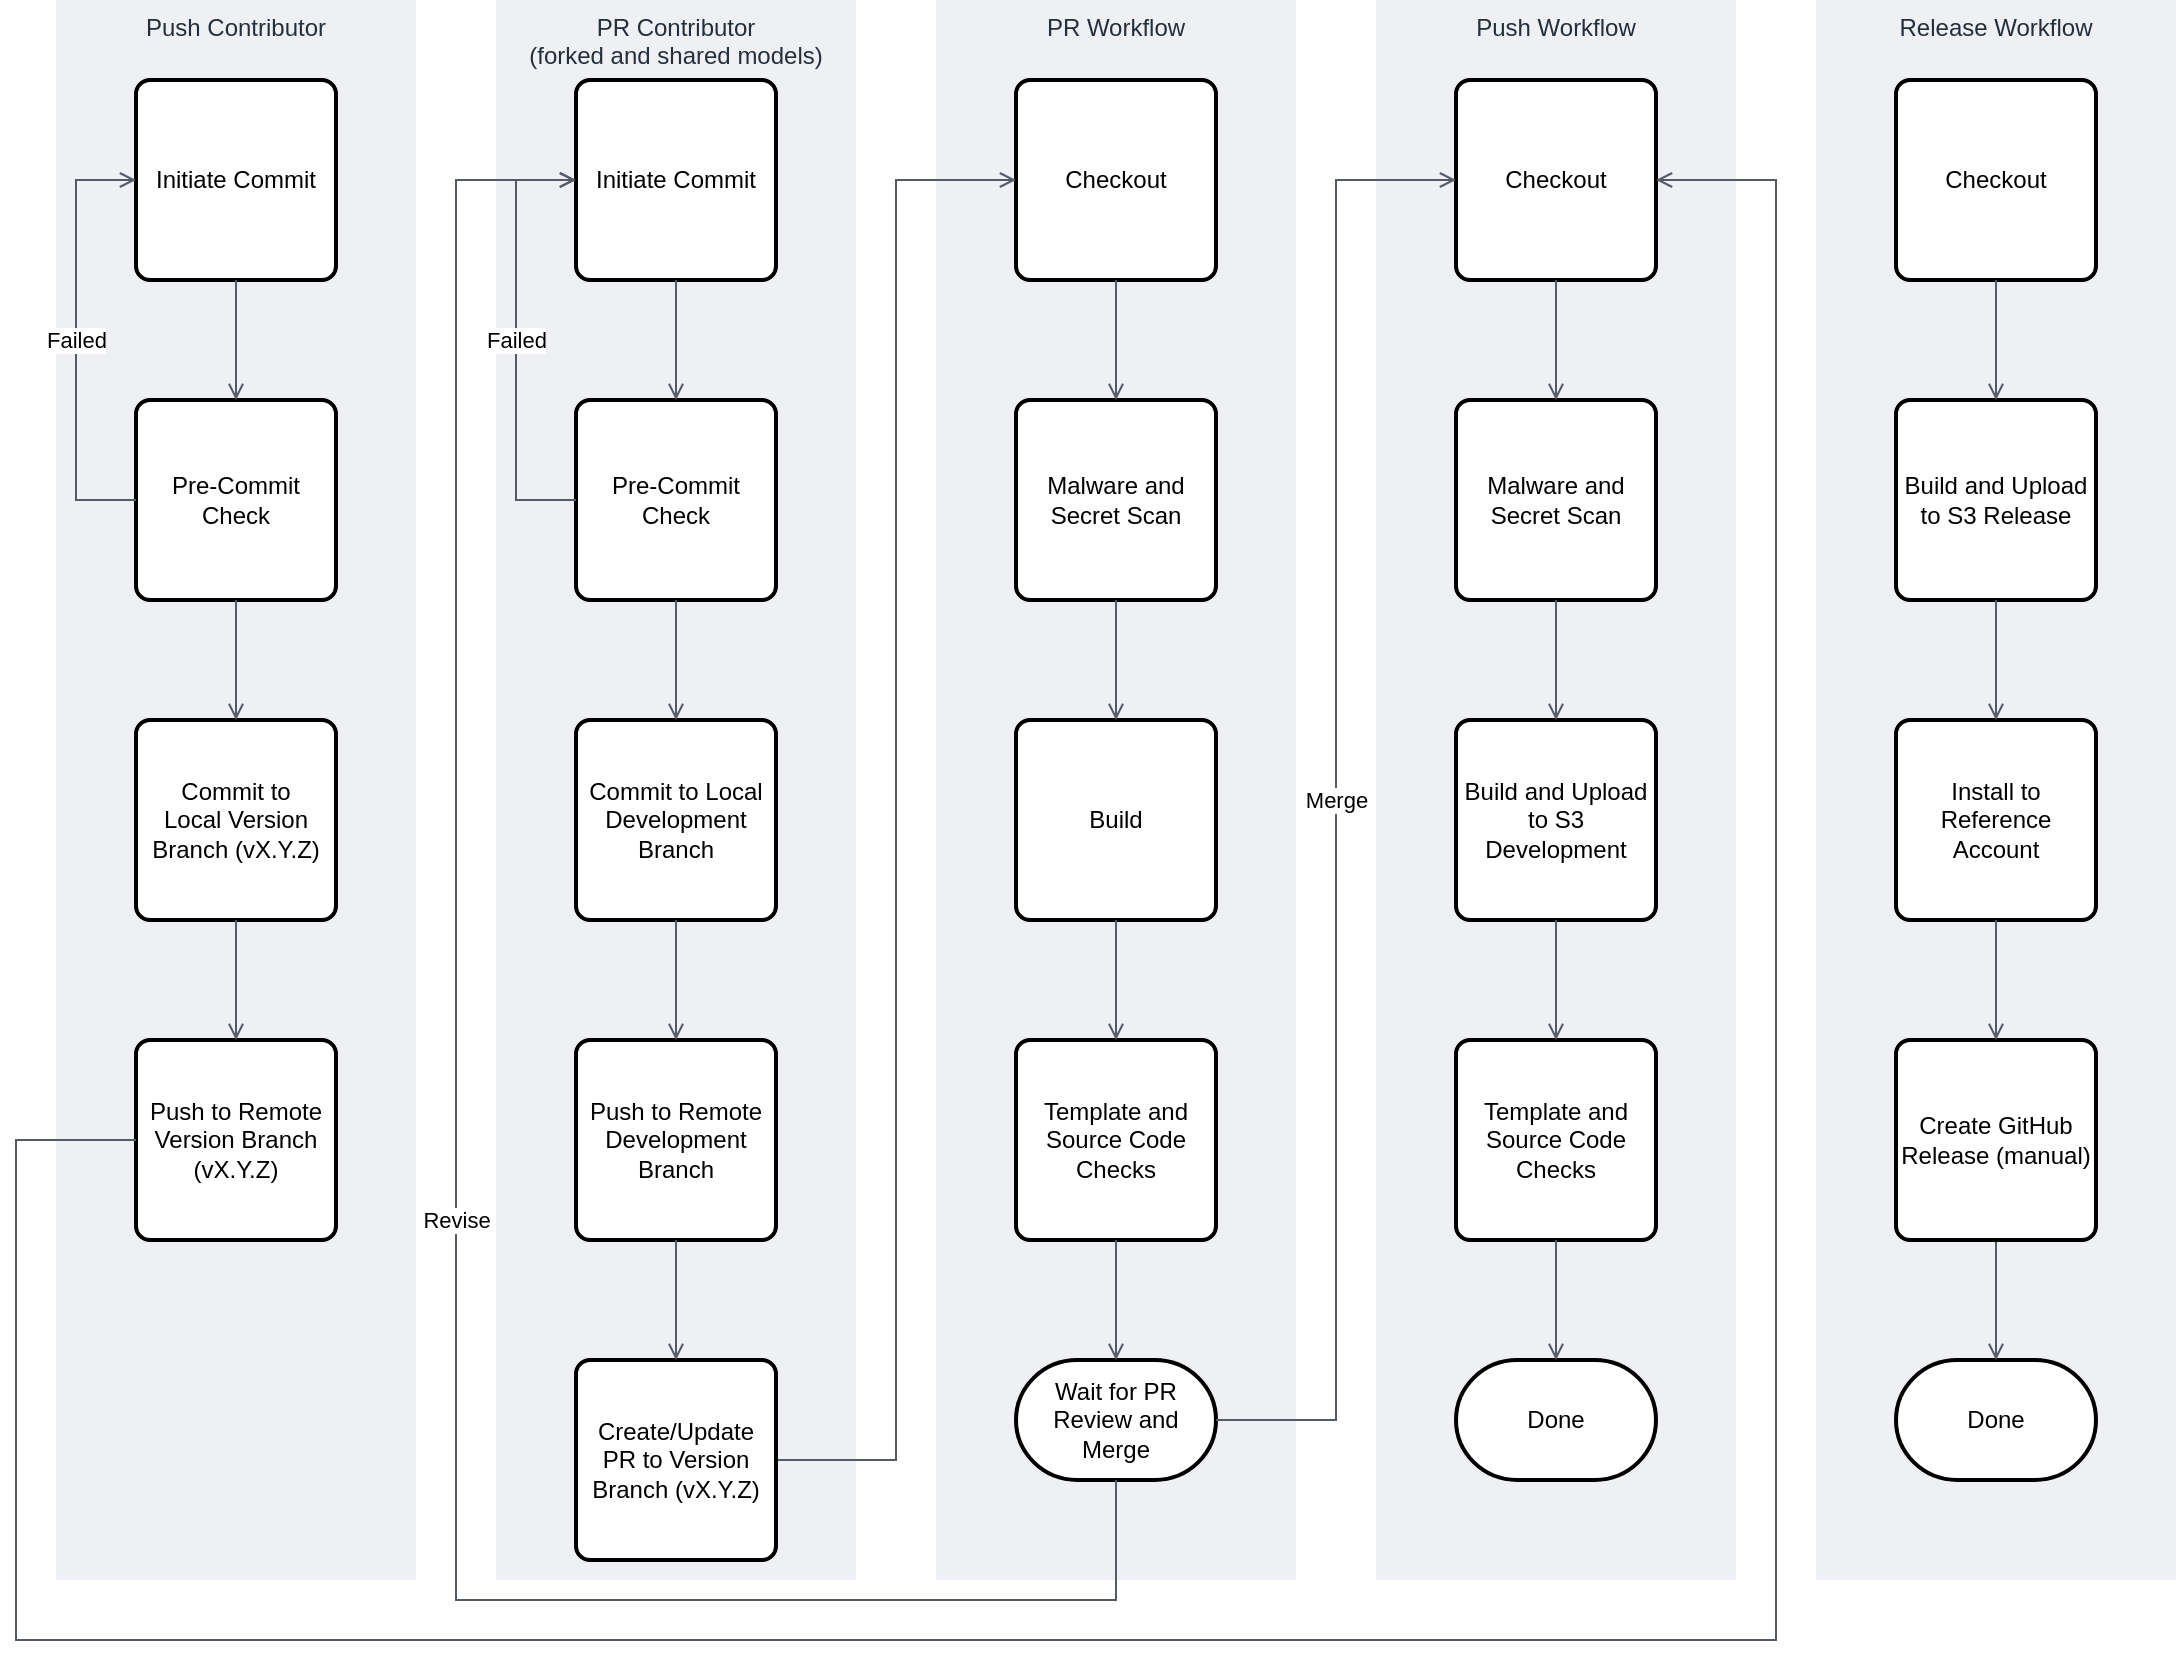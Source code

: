 <mxfile version="14.5.1" type="device"><diagram id="kL7qL8XkbFoCPyE6HDnP" name="Page-1"><mxGraphModel dx="1313" dy="1003" grid="1" gridSize="10" guides="1" tooltips="1" connect="1" arrows="1" fold="1" page="1" pageScale="1" pageWidth="1100" pageHeight="850" math="0" shadow="0"><root><mxCell id="0"/><mxCell id="1" parent="0"/><mxCell id="ONuVj5npyFNa053vbktR-3" value="Push Contributor" style="fillColor=#EFF0F3;strokeColor=none;dashed=0;verticalAlign=top;fontStyle=0;fontColor=#232F3D;" parent="1" vertex="1"><mxGeometry x="40" y="40" width="180" height="790" as="geometry"/></mxCell><mxCell id="ONuVj5npyFNa053vbktR-1" value="Commit to&lt;br&gt;Local Version Branch (vX.Y.Z)" style="rounded=1;whiteSpace=wrap;html=1;absoluteArcSize=1;arcSize=14;strokeWidth=2;" parent="1" vertex="1"><mxGeometry x="80" y="400" width="100" height="100" as="geometry"/></mxCell><mxCell id="ONuVj5npyFNa053vbktR-2" value="Pre-Commit&lt;br&gt;Check" style="rounded=1;whiteSpace=wrap;html=1;absoluteArcSize=1;arcSize=14;strokeWidth=2;" parent="1" vertex="1"><mxGeometry x="80" y="240" width="100" height="100" as="geometry"/></mxCell><mxCell id="ONuVj5npyFNa053vbktR-5" value="PR Contributor&#10;(forked and shared models)" style="fillColor=#EFF0F3;strokeColor=none;dashed=0;verticalAlign=top;fontStyle=0;fontColor=#232F3D;" parent="1" vertex="1"><mxGeometry x="260" y="40" width="180" height="790" as="geometry"/></mxCell><mxCell id="ONuVj5npyFNa053vbktR-6" value="Push to Remote Version Branch (vX.Y.Z)" style="rounded=1;whiteSpace=wrap;html=1;absoluteArcSize=1;arcSize=14;strokeWidth=2;" parent="1" vertex="1"><mxGeometry x="80" y="560" width="100" height="100" as="geometry"/></mxCell><mxCell id="ONuVj5npyFNa053vbktR-7" value="PR Workflow" style="fillColor=#EFF0F3;strokeColor=none;dashed=0;verticalAlign=top;fontStyle=0;fontColor=#232F3D;" parent="1" vertex="1"><mxGeometry x="480" y="40" width="180" height="790" as="geometry"/></mxCell><mxCell id="ONuVj5npyFNa053vbktR-8" value="Push Workflow" style="fillColor=#EFF0F3;strokeColor=none;dashed=0;verticalAlign=top;fontStyle=0;fontColor=#232F3D;" parent="1" vertex="1"><mxGeometry x="700" y="40" width="180" height="790" as="geometry"/></mxCell><mxCell id="ONuVj5npyFNa053vbktR-9" value="Commit to Local Development Branch" style="rounded=1;whiteSpace=wrap;html=1;absoluteArcSize=1;arcSize=14;strokeWidth=2;" parent="1" vertex="1"><mxGeometry x="300" y="400" width="100" height="100" as="geometry"/></mxCell><mxCell id="ONuVj5npyFNa053vbktR-10" value="Pre-Commit&lt;br&gt;Check" style="rounded=1;whiteSpace=wrap;html=1;absoluteArcSize=1;arcSize=14;strokeWidth=2;" parent="1" vertex="1"><mxGeometry x="300" y="240" width="100" height="100" as="geometry"/></mxCell><mxCell id="ONuVj5npyFNa053vbktR-11" value="Push to Remote Development Branch" style="rounded=1;whiteSpace=wrap;html=1;absoluteArcSize=1;arcSize=14;strokeWidth=2;" parent="1" vertex="1"><mxGeometry x="300" y="560" width="100" height="100" as="geometry"/></mxCell><mxCell id="ONuVj5npyFNa053vbktR-13" value="Malware and Secret Scan" style="rounded=1;whiteSpace=wrap;html=1;absoluteArcSize=1;arcSize=14;strokeWidth=2;" parent="1" vertex="1"><mxGeometry x="740" y="240" width="100" height="100" as="geometry"/></mxCell><mxCell id="ONuVj5npyFNa053vbktR-14" value="Checkout" style="rounded=1;whiteSpace=wrap;html=1;absoluteArcSize=1;arcSize=14;strokeWidth=2;" parent="1" vertex="1"><mxGeometry x="740" y="80" width="100" height="100" as="geometry"/></mxCell><mxCell id="ONuVj5npyFNa053vbktR-16" value="Initiate Commit" style="rounded=1;whiteSpace=wrap;html=1;absoluteArcSize=1;arcSize=14;strokeWidth=2;" parent="1" vertex="1"><mxGeometry x="80" y="80" width="100" height="100" as="geometry"/></mxCell><mxCell id="ONuVj5npyFNa053vbktR-17" value="Build and Upload to S3 Development" style="rounded=1;whiteSpace=wrap;html=1;absoluteArcSize=1;arcSize=14;strokeWidth=2;" parent="1" vertex="1"><mxGeometry x="740" y="400" width="100" height="100" as="geometry"/></mxCell><mxCell id="ONuVj5npyFNa053vbktR-18" value="Template and Source Code Checks" style="rounded=1;whiteSpace=wrap;html=1;absoluteArcSize=1;arcSize=14;strokeWidth=2;" parent="1" vertex="1"><mxGeometry x="740" y="560" width="100" height="100" as="geometry"/></mxCell><mxCell id="ONuVj5npyFNa053vbktR-19" value="Done" style="strokeWidth=2;html=1;shape=mxgraph.flowchart.terminator;whiteSpace=wrap;" parent="1" vertex="1"><mxGeometry x="740" y="720" width="100" height="60" as="geometry"/></mxCell><mxCell id="ONuVj5npyFNa053vbktR-20" value="" style="edgeStyle=orthogonalEdgeStyle;html=1;endArrow=open;elbow=vertical;startArrow=none;endFill=0;strokeColor=#545B64;rounded=0;" parent="1" source="ONuVj5npyFNa053vbktR-14" target="ONuVj5npyFNa053vbktR-13" edge="1"><mxGeometry width="100" relative="1" as="geometry"><mxPoint x="500" y="420" as="sourcePoint"/><mxPoint x="600" y="420" as="targetPoint"/></mxGeometry></mxCell><mxCell id="ONuVj5npyFNa053vbktR-21" value="" style="edgeStyle=orthogonalEdgeStyle;html=1;endArrow=open;elbow=vertical;startArrow=none;endFill=0;strokeColor=#545B64;rounded=0;" parent="1" source="ONuVj5npyFNa053vbktR-13" target="ONuVj5npyFNa053vbktR-17" edge="1"><mxGeometry width="100" relative="1" as="geometry"><mxPoint x="500" y="420" as="sourcePoint"/><mxPoint x="600" y="420" as="targetPoint"/></mxGeometry></mxCell><mxCell id="ONuVj5npyFNa053vbktR-22" value="" style="edgeStyle=orthogonalEdgeStyle;html=1;endArrow=open;elbow=vertical;startArrow=none;endFill=0;strokeColor=#545B64;rounded=0;" parent="1" source="ONuVj5npyFNa053vbktR-17" target="ONuVj5npyFNa053vbktR-18" edge="1"><mxGeometry width="100" relative="1" as="geometry"><mxPoint x="500" y="420" as="sourcePoint"/><mxPoint x="600" y="420" as="targetPoint"/></mxGeometry></mxCell><mxCell id="ONuVj5npyFNa053vbktR-23" value="" style="edgeStyle=orthogonalEdgeStyle;html=1;endArrow=open;elbow=vertical;startArrow=none;endFill=0;strokeColor=#545B64;rounded=0;" parent="1" source="ONuVj5npyFNa053vbktR-18" target="ONuVj5npyFNa053vbktR-19" edge="1"><mxGeometry width="100" relative="1" as="geometry"><mxPoint x="500" y="420" as="sourcePoint"/><mxPoint x="600" y="420" as="targetPoint"/></mxGeometry></mxCell><mxCell id="ONuVj5npyFNa053vbktR-24" value="Malware and Secret Scan" style="rounded=1;whiteSpace=wrap;html=1;absoluteArcSize=1;arcSize=14;strokeWidth=2;" parent="1" vertex="1"><mxGeometry x="520" y="240" width="100" height="100" as="geometry"/></mxCell><mxCell id="ONuVj5npyFNa053vbktR-25" value="Checkout" style="rounded=1;whiteSpace=wrap;html=1;absoluteArcSize=1;arcSize=14;strokeWidth=2;" parent="1" vertex="1"><mxGeometry x="520" y="80" width="100" height="100" as="geometry"/></mxCell><mxCell id="ONuVj5npyFNa053vbktR-26" value="Build" style="rounded=1;whiteSpace=wrap;html=1;absoluteArcSize=1;arcSize=14;strokeWidth=2;" parent="1" vertex="1"><mxGeometry x="520" y="400" width="100" height="100" as="geometry"/></mxCell><mxCell id="ONuVj5npyFNa053vbktR-27" value="Template and Source Code Checks" style="rounded=1;whiteSpace=wrap;html=1;absoluteArcSize=1;arcSize=14;strokeWidth=2;" parent="1" vertex="1"><mxGeometry x="520" y="560" width="100" height="100" as="geometry"/></mxCell><mxCell id="ONuVj5npyFNa053vbktR-28" value="Wait for PR Review and Merge" style="strokeWidth=2;html=1;shape=mxgraph.flowchart.terminator;whiteSpace=wrap;" parent="1" vertex="1"><mxGeometry x="520" y="720" width="100" height="60" as="geometry"/></mxCell><mxCell id="ONuVj5npyFNa053vbktR-29" value="" style="edgeStyle=orthogonalEdgeStyle;html=1;endArrow=open;elbow=vertical;startArrow=none;endFill=0;strokeColor=#545B64;rounded=0;" parent="1" source="ONuVj5npyFNa053vbktR-25" target="ONuVj5npyFNa053vbktR-24" edge="1"><mxGeometry width="100" relative="1" as="geometry"><mxPoint x="280" y="420" as="sourcePoint"/><mxPoint x="380" y="420" as="targetPoint"/></mxGeometry></mxCell><mxCell id="ONuVj5npyFNa053vbktR-30" value="" style="edgeStyle=orthogonalEdgeStyle;html=1;endArrow=open;elbow=vertical;startArrow=none;endFill=0;strokeColor=#545B64;rounded=0;" parent="1" source="ONuVj5npyFNa053vbktR-24" target="ONuVj5npyFNa053vbktR-26" edge="1"><mxGeometry width="100" relative="1" as="geometry"><mxPoint x="280" y="420" as="sourcePoint"/><mxPoint x="380" y="420" as="targetPoint"/></mxGeometry></mxCell><mxCell id="ONuVj5npyFNa053vbktR-31" value="" style="edgeStyle=orthogonalEdgeStyle;html=1;endArrow=open;elbow=vertical;startArrow=none;endFill=0;strokeColor=#545B64;rounded=0;" parent="1" source="ONuVj5npyFNa053vbktR-26" target="ONuVj5npyFNa053vbktR-27" edge="1"><mxGeometry width="100" relative="1" as="geometry"><mxPoint x="280" y="420" as="sourcePoint"/><mxPoint x="380" y="420" as="targetPoint"/></mxGeometry></mxCell><mxCell id="ONuVj5npyFNa053vbktR-32" value="" style="edgeStyle=orthogonalEdgeStyle;html=1;endArrow=open;elbow=vertical;startArrow=none;endFill=0;strokeColor=#545B64;rounded=0;" parent="1" source="ONuVj5npyFNa053vbktR-27" target="ONuVj5npyFNa053vbktR-28" edge="1"><mxGeometry width="100" relative="1" as="geometry"><mxPoint x="280" y="420" as="sourcePoint"/><mxPoint x="380" y="420" as="targetPoint"/></mxGeometry></mxCell><mxCell id="ONuVj5npyFNa053vbktR-33" value="Revise" style="edgeStyle=orthogonalEdgeStyle;html=1;endArrow=open;elbow=vertical;startArrow=none;endFill=0;strokeColor=#545B64;rounded=0;" parent="1" source="ONuVj5npyFNa053vbktR-28" target="ONuVj5npyFNa053vbktR-35" edge="1"><mxGeometry width="100" relative="1" as="geometry"><mxPoint x="500" y="420" as="sourcePoint"/><mxPoint x="600" y="420" as="targetPoint"/><Array as="points"><mxPoint x="570" y="840"/><mxPoint x="240" y="840"/><mxPoint x="240" y="130"/></Array></mxGeometry></mxCell><mxCell id="ONuVj5npyFNa053vbktR-34" value="Merge" style="edgeStyle=orthogonalEdgeStyle;html=1;endArrow=open;elbow=vertical;startArrow=none;endFill=0;strokeColor=#545B64;rounded=0;" parent="1" source="ONuVj5npyFNa053vbktR-28" target="ONuVj5npyFNa053vbktR-14" edge="1"><mxGeometry width="100" relative="1" as="geometry"><mxPoint x="500" y="420" as="sourcePoint"/><mxPoint x="600" y="420" as="targetPoint"/><Array as="points"><mxPoint x="680" y="750"/><mxPoint x="680" y="130"/></Array></mxGeometry></mxCell><mxCell id="ONuVj5npyFNa053vbktR-35" value="Initiate Commit" style="rounded=1;whiteSpace=wrap;html=1;absoluteArcSize=1;arcSize=14;strokeWidth=2;" parent="1" vertex="1"><mxGeometry x="300" y="80" width="100" height="100" as="geometry"/></mxCell><mxCell id="ONuVj5npyFNa053vbktR-36" value="" style="edgeStyle=orthogonalEdgeStyle;html=1;endArrow=open;elbow=vertical;startArrow=none;endFill=0;strokeColor=#545B64;rounded=0;" parent="1" source="ONuVj5npyFNa053vbktR-16" target="ONuVj5npyFNa053vbktR-2" edge="1"><mxGeometry width="100" relative="1" as="geometry"><mxPoint x="500" y="420" as="sourcePoint"/><mxPoint x="600" y="420" as="targetPoint"/></mxGeometry></mxCell><mxCell id="ONuVj5npyFNa053vbktR-37" value="" style="edgeStyle=orthogonalEdgeStyle;html=1;endArrow=open;elbow=vertical;startArrow=none;endFill=0;strokeColor=#545B64;rounded=0;" parent="1" source="ONuVj5npyFNa053vbktR-2" target="ONuVj5npyFNa053vbktR-1" edge="1"><mxGeometry width="100" relative="1" as="geometry"><mxPoint x="500" y="420" as="sourcePoint"/><mxPoint x="600" y="420" as="targetPoint"/></mxGeometry></mxCell><mxCell id="ONuVj5npyFNa053vbktR-38" value="" style="edgeStyle=orthogonalEdgeStyle;html=1;endArrow=open;elbow=vertical;startArrow=none;endFill=0;strokeColor=#545B64;rounded=0;" parent="1" source="ONuVj5npyFNa053vbktR-1" target="ONuVj5npyFNa053vbktR-6" edge="1"><mxGeometry width="100" relative="1" as="geometry"><mxPoint x="500" y="420" as="sourcePoint"/><mxPoint x="600" y="420" as="targetPoint"/></mxGeometry></mxCell><mxCell id="ONuVj5npyFNa053vbktR-39" value="" style="edgeStyle=orthogonalEdgeStyle;html=1;endArrow=open;elbow=vertical;startArrow=none;endFill=0;strokeColor=#545B64;rounded=0;" parent="1" source="ONuVj5npyFNa053vbktR-6" target="ONuVj5npyFNa053vbktR-14" edge="1"><mxGeometry width="100" relative="1" as="geometry"><mxPoint x="500" y="420" as="sourcePoint"/><mxPoint x="600" y="420" as="targetPoint"/><Array as="points"><mxPoint x="20" y="610"/><mxPoint x="20" y="860"/><mxPoint x="900" y="860"/><mxPoint x="900" y="130"/></Array></mxGeometry></mxCell><mxCell id="ONuVj5npyFNa053vbktR-40" value="Failed" style="edgeStyle=orthogonalEdgeStyle;html=1;endArrow=open;elbow=vertical;startArrow=none;endFill=0;strokeColor=#545B64;rounded=0;" parent="1" source="ONuVj5npyFNa053vbktR-2" target="ONuVj5npyFNa053vbktR-16" edge="1"><mxGeometry width="100" relative="1" as="geometry"><mxPoint x="500" y="420" as="sourcePoint"/><mxPoint x="600" y="420" as="targetPoint"/><Array as="points"><mxPoint x="50" y="290"/><mxPoint x="50" y="130"/></Array></mxGeometry></mxCell><mxCell id="ONuVj5npyFNa053vbktR-41" value="" style="edgeStyle=orthogonalEdgeStyle;html=1;endArrow=open;elbow=vertical;startArrow=none;endFill=0;strokeColor=#545B64;rounded=0;" parent="1" source="ONuVj5npyFNa053vbktR-35" target="ONuVj5npyFNa053vbktR-10" edge="1"><mxGeometry width="100" relative="1" as="geometry"><mxPoint x="500" y="420" as="sourcePoint"/><mxPoint x="600" y="420" as="targetPoint"/></mxGeometry></mxCell><mxCell id="ONuVj5npyFNa053vbktR-42" value="" style="edgeStyle=orthogonalEdgeStyle;html=1;endArrow=open;elbow=vertical;startArrow=none;endFill=0;strokeColor=#545B64;rounded=0;" parent="1" source="ONuVj5npyFNa053vbktR-10" target="ONuVj5npyFNa053vbktR-9" edge="1"><mxGeometry width="100" relative="1" as="geometry"><mxPoint x="500" y="420" as="sourcePoint"/><mxPoint x="600" y="420" as="targetPoint"/></mxGeometry></mxCell><mxCell id="ONuVj5npyFNa053vbktR-43" value="" style="edgeStyle=orthogonalEdgeStyle;html=1;endArrow=open;elbow=vertical;startArrow=none;endFill=0;strokeColor=#545B64;rounded=0;" parent="1" source="ONuVj5npyFNa053vbktR-9" target="ONuVj5npyFNa053vbktR-11" edge="1"><mxGeometry width="100" relative="1" as="geometry"><mxPoint x="500" y="420" as="sourcePoint"/><mxPoint x="600" y="420" as="targetPoint"/></mxGeometry></mxCell><mxCell id="ONuVj5npyFNa053vbktR-44" value="Failed" style="edgeStyle=orthogonalEdgeStyle;html=1;endArrow=open;elbow=vertical;startArrow=none;endFill=0;strokeColor=#545B64;rounded=0;" parent="1" source="ONuVj5npyFNa053vbktR-10" target="ONuVj5npyFNa053vbktR-35" edge="1"><mxGeometry width="100" relative="1" as="geometry"><mxPoint x="500" y="420" as="sourcePoint"/><mxPoint x="600" y="420" as="targetPoint"/><Array as="points"><mxPoint x="270" y="290"/><mxPoint x="270" y="130"/></Array></mxGeometry></mxCell><mxCell id="ONuVj5npyFNa053vbktR-45" value="" style="edgeStyle=orthogonalEdgeStyle;html=1;endArrow=open;elbow=vertical;startArrow=none;endFill=0;strokeColor=#545B64;rounded=0;" parent="1" source="ONuVj5npyFNa053vbktR-46" target="ONuVj5npyFNa053vbktR-25" edge="1"><mxGeometry width="100" relative="1" as="geometry"><mxPoint x="500" y="420" as="sourcePoint"/><mxPoint x="600" y="420" as="targetPoint"/><Array as="points"><mxPoint x="460" y="770"/><mxPoint x="460" y="130"/></Array></mxGeometry></mxCell><mxCell id="ONuVj5npyFNa053vbktR-46" value="Create/Update PR to Version Branch (vX.Y.Z)" style="rounded=1;whiteSpace=wrap;html=1;absoluteArcSize=1;arcSize=14;strokeWidth=2;" parent="1" vertex="1"><mxGeometry x="300" y="720" width="100" height="100" as="geometry"/></mxCell><mxCell id="ONuVj5npyFNa053vbktR-47" value="" style="edgeStyle=orthogonalEdgeStyle;html=1;endArrow=open;elbow=vertical;startArrow=none;endFill=0;strokeColor=#545B64;rounded=0;" parent="1" source="ONuVj5npyFNa053vbktR-11" target="ONuVj5npyFNa053vbktR-46" edge="1"><mxGeometry width="100" relative="1" as="geometry"><mxPoint x="500" y="400" as="sourcePoint"/><mxPoint x="600" y="400" as="targetPoint"/></mxGeometry></mxCell><mxCell id="3_eKyIIq-aJvcwAYME9Q-1" value="Release Workflow" style="fillColor=#EFF0F3;strokeColor=none;dashed=0;verticalAlign=top;fontStyle=0;fontColor=#232F3D;" vertex="1" parent="1"><mxGeometry x="920" y="40" width="180" height="790" as="geometry"/></mxCell><mxCell id="3_eKyIIq-aJvcwAYME9Q-3" value="Checkout" style="rounded=1;whiteSpace=wrap;html=1;absoluteArcSize=1;arcSize=14;strokeWidth=2;" vertex="1" parent="1"><mxGeometry x="960" y="80" width="100" height="100" as="geometry"/></mxCell><mxCell id="3_eKyIIq-aJvcwAYME9Q-4" value="Build and Upload to S3 Release" style="rounded=1;whiteSpace=wrap;html=1;absoluteArcSize=1;arcSize=14;strokeWidth=2;" vertex="1" parent="1"><mxGeometry x="960" y="240" width="100" height="100" as="geometry"/></mxCell><mxCell id="3_eKyIIq-aJvcwAYME9Q-5" value="Install to Reference Account" style="rounded=1;whiteSpace=wrap;html=1;absoluteArcSize=1;arcSize=14;strokeWidth=2;" vertex="1" parent="1"><mxGeometry x="960" y="400" width="100" height="100" as="geometry"/></mxCell><mxCell id="3_eKyIIq-aJvcwAYME9Q-6" value="Done" style="strokeWidth=2;html=1;shape=mxgraph.flowchart.terminator;whiteSpace=wrap;" vertex="1" parent="1"><mxGeometry x="960" y="720" width="100" height="60" as="geometry"/></mxCell><mxCell id="3_eKyIIq-aJvcwAYME9Q-7" value="" style="edgeStyle=orthogonalEdgeStyle;html=1;endArrow=open;elbow=vertical;startArrow=none;endFill=0;strokeColor=#545B64;rounded=0;" edge="1" parent="1" source="3_eKyIIq-aJvcwAYME9Q-3" target="3_eKyIIq-aJvcwAYME9Q-4"><mxGeometry width="100" relative="1" as="geometry"><mxPoint x="720" y="420" as="sourcePoint"/><mxPoint x="1010" y="240" as="targetPoint"/></mxGeometry></mxCell><mxCell id="3_eKyIIq-aJvcwAYME9Q-9" value="" style="edgeStyle=orthogonalEdgeStyle;html=1;endArrow=open;elbow=vertical;startArrow=none;endFill=0;strokeColor=#545B64;rounded=0;" edge="1" parent="1" source="3_eKyIIq-aJvcwAYME9Q-4" target="3_eKyIIq-aJvcwAYME9Q-5"><mxGeometry width="100" relative="1" as="geometry"><mxPoint x="720" y="420" as="sourcePoint"/><mxPoint x="820" y="420" as="targetPoint"/></mxGeometry></mxCell><mxCell id="3_eKyIIq-aJvcwAYME9Q-10" value="" style="edgeStyle=orthogonalEdgeStyle;html=1;endArrow=open;elbow=vertical;startArrow=none;endFill=0;strokeColor=#545B64;rounded=0;" edge="1" parent="1" source="3_eKyIIq-aJvcwAYME9Q-11" target="3_eKyIIq-aJvcwAYME9Q-6"><mxGeometry width="100" relative="1" as="geometry"><mxPoint x="720" y="420" as="sourcePoint"/><mxPoint x="820" y="420" as="targetPoint"/></mxGeometry></mxCell><mxCell id="3_eKyIIq-aJvcwAYME9Q-11" value="Create GitHub Release (manual)" style="rounded=1;whiteSpace=wrap;html=1;absoluteArcSize=1;arcSize=14;strokeWidth=2;" vertex="1" parent="1"><mxGeometry x="960" y="560" width="100" height="100" as="geometry"/></mxCell><mxCell id="3_eKyIIq-aJvcwAYME9Q-12" value="" style="edgeStyle=orthogonalEdgeStyle;html=1;endArrow=open;elbow=vertical;startArrow=none;endFill=0;strokeColor=#545B64;rounded=0;" edge="1" parent="1" source="3_eKyIIq-aJvcwAYME9Q-5" target="3_eKyIIq-aJvcwAYME9Q-11"><mxGeometry width="100" relative="1" as="geometry"><mxPoint x="1010" y="500" as="sourcePoint"/><mxPoint x="1010" y="720" as="targetPoint"/></mxGeometry></mxCell></root></mxGraphModel></diagram></mxfile>